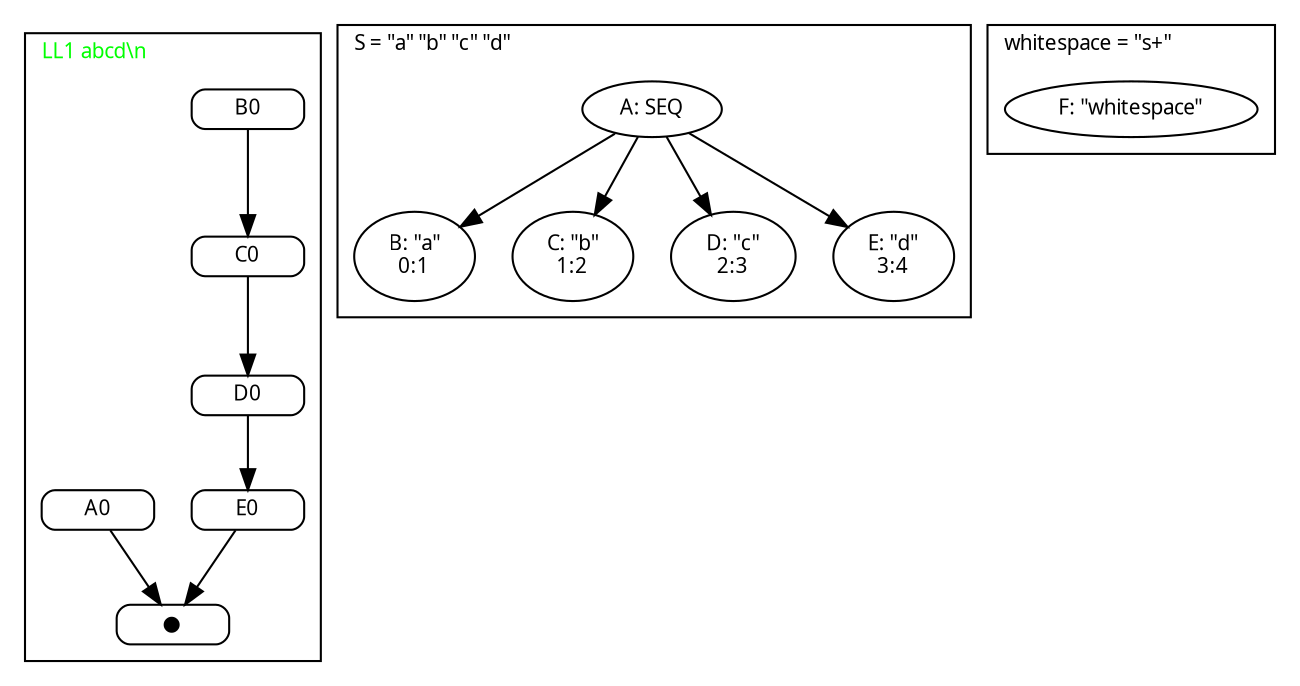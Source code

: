digraph G {
  fontname = Menlo
  fontsize = 10
  node [fontname = Menlo, fontsize = 10]
  edge [fontname = Menlo, fontsize = 10]
  graph [ordering = out]
  subgraph GSS {
    cluster = true
    label = "LL1 abcd\\n" fontcolor = green
    labeljust = l
    node [shape = box, style = rounded, height = 0]
    "E0" -> "●"
    "D0" -> "E0"
    "C0" -> "D0"
    "B0" -> "C0"
    "A0" -> "●"
  }
  subgraph S {
    cluster = true
    label = "S = \"a\" \"b\" \"c\" \"d\""
    labeljust = l
    node [shape = ellipse, height = 0]
    A [label = "A: SEQ"]
    A -> B
    B [label = "B: \"a\"\n0:1"]
    A -> C
    C [label = "C: \"b\"\n1:2"]
    A -> D
    D [label = "D: \"c\"\n2:3"]
    A -> E
    E [label = "E: \"d\"\n3:4"]
  }
  subgraph whitespace {
    cluster = true
    label = "whitespace = \"\s+\""
    labeljust = l
    node [shape = ellipse, height = 0]
    F [label = "F: \"whitespace\"\n"]
  }
}